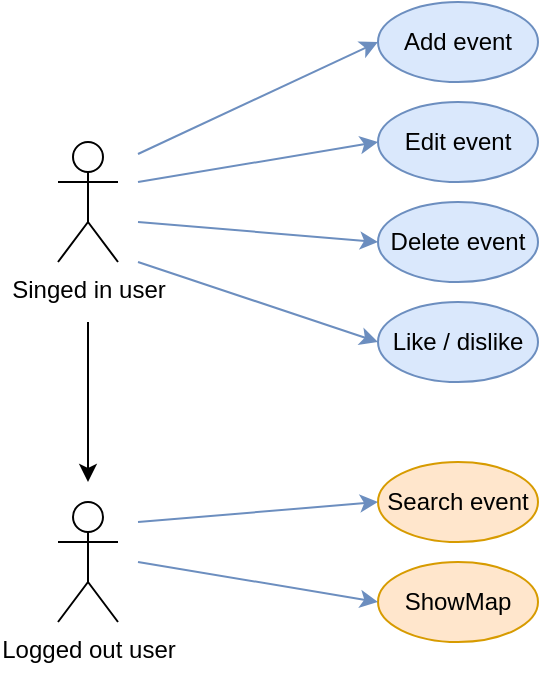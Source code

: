 <mxfile version="15.5.9" type="github" pages="2">
  <diagram id="m8XhNxMWrgDJ4stvCjAX" name="use-case">
    <mxGraphModel dx="984" dy="514" grid="1" gridSize="10" guides="1" tooltips="1" connect="1" arrows="1" fold="1" page="1" pageScale="1" pageWidth="850" pageHeight="1100" math="0" shadow="0">
      <root>
        <mxCell id="0" />
        <mxCell id="1" parent="0" />
        <mxCell id="0pTpCMwr0EJ1Mz7FB5u8-6" style="orthogonalLoop=1;jettySize=auto;html=1;entryX=0;entryY=0.5;entryDx=0;entryDy=0;startArrow=none;startFill=0;fillColor=#dae8fc;strokeColor=#6c8ebf;" parent="1" target="QFOpvY3J-UbG0gVu2s_h-9" edge="1">
          <mxGeometry relative="1" as="geometry">
            <mxPoint x="80" y="136" as="sourcePoint" />
          </mxGeometry>
        </mxCell>
        <mxCell id="0pTpCMwr0EJ1Mz7FB5u8-14" style="orthogonalLoop=1;jettySize=auto;html=1;entryX=0;entryY=0.5;entryDx=0;entryDy=0;fillColor=#dae8fc;strokeColor=#6c8ebf;" parent="1" target="QFOpvY3J-UbG0gVu2s_h-10" edge="1">
          <mxGeometry relative="1" as="geometry">
            <mxPoint x="80" y="170" as="sourcePoint" />
          </mxGeometry>
        </mxCell>
        <mxCell id="0pTpCMwr0EJ1Mz7FB5u8-16" style="orthogonalLoop=1;jettySize=auto;html=1;entryX=0;entryY=0.5;entryDx=0;entryDy=0;fillColor=#dae8fc;strokeColor=#6c8ebf;" parent="1" target="QFOpvY3J-UbG0gVu2s_h-13" edge="1">
          <mxGeometry relative="1" as="geometry">
            <mxPoint x="80" y="190" as="sourcePoint" />
          </mxGeometry>
        </mxCell>
        <mxCell id="0pTpCMwr0EJ1Mz7FB5u8-18" style="edgeStyle=orthogonalEdgeStyle;curved=1;orthogonalLoop=1;jettySize=auto;html=1;" parent="1" edge="1">
          <mxGeometry relative="1" as="geometry">
            <mxPoint x="55" y="300" as="targetPoint" />
            <mxPoint x="55" y="220" as="sourcePoint" />
          </mxGeometry>
        </mxCell>
        <mxCell id="OleBXTcr5qH_szR6h-Fd-1" value="&lt;div&gt;Singed in user&lt;/div&gt;&lt;div&gt;&lt;br&gt;&lt;/div&gt;" style="shape=umlActor;verticalLabelPosition=bottom;verticalAlign=top;html=1;outlineConnect=0;" parent="1" vertex="1">
          <mxGeometry x="40" y="130" width="30" height="60" as="geometry" />
        </mxCell>
        <mxCell id="QFOpvY3J-UbG0gVu2s_h-1" value="&lt;div&gt;Logged out user&lt;/div&gt;&lt;div&gt;&lt;br&gt;&lt;/div&gt;" style="shape=umlActor;verticalLabelPosition=bottom;verticalAlign=top;html=1;outlineConnect=0;" parent="1" vertex="1">
          <mxGeometry x="40" y="310" width="30" height="60" as="geometry" />
        </mxCell>
        <mxCell id="QFOpvY3J-UbG0gVu2s_h-9" value="&lt;div&gt;Add event&lt;/div&gt;" style="ellipse;whiteSpace=wrap;html=1;fillColor=#dae8fc;strokeColor=#6c8ebf;" parent="1" vertex="1">
          <mxGeometry x="200" y="60" width="80" height="40" as="geometry" />
        </mxCell>
        <mxCell id="QFOpvY3J-UbG0gVu2s_h-10" value="&lt;div&gt;Delete event&lt;/div&gt;" style="ellipse;whiteSpace=wrap;html=1;fillColor=#dae8fc;strokeColor=#6c8ebf;" parent="1" vertex="1">
          <mxGeometry x="200" y="160" width="80" height="40" as="geometry" />
        </mxCell>
        <mxCell id="QFOpvY3J-UbG0gVu2s_h-11" value="&lt;div&gt;Search event&lt;/div&gt;" style="ellipse;whiteSpace=wrap;html=1;fillColor=#ffe6cc;strokeColor=#d79b00;" parent="1" vertex="1">
          <mxGeometry x="200" y="290" width="80" height="40" as="geometry" />
        </mxCell>
        <mxCell id="QFOpvY3J-UbG0gVu2s_h-12" value="&lt;div&gt;Edit event&lt;/div&gt;" style="ellipse;whiteSpace=wrap;html=1;fillColor=#dae8fc;strokeColor=#6c8ebf;" parent="1" vertex="1">
          <mxGeometry x="200" y="110" width="80" height="40" as="geometry" />
        </mxCell>
        <mxCell id="QFOpvY3J-UbG0gVu2s_h-13" value="&lt;div&gt;Like / dislike&lt;/div&gt;" style="ellipse;whiteSpace=wrap;html=1;fillColor=#dae8fc;strokeColor=#6c8ebf;" parent="1" vertex="1">
          <mxGeometry x="200" y="210" width="80" height="40" as="geometry" />
        </mxCell>
        <mxCell id="0pTpCMwr0EJ1Mz7FB5u8-12" style="orthogonalLoop=1;jettySize=auto;html=1;entryX=0;entryY=0.5;entryDx=0;entryDy=0;fillColor=#dae8fc;strokeColor=#6c8ebf;" parent="1" target="QFOpvY3J-UbG0gVu2s_h-12" edge="1">
          <mxGeometry relative="1" as="geometry">
            <mxPoint x="80" y="150" as="sourcePoint" />
            <mxPoint x="210" y="90" as="targetPoint" />
          </mxGeometry>
        </mxCell>
        <mxCell id="maDFNWeshWFCHl3qlTZT-2" value="&lt;div&gt;ShowMap&lt;/div&gt;" style="ellipse;whiteSpace=wrap;html=1;fillColor=#ffe6cc;strokeColor=#d79b00;" vertex="1" parent="1">
          <mxGeometry x="200" y="340" width="80" height="40" as="geometry" />
        </mxCell>
        <mxCell id="maDFNWeshWFCHl3qlTZT-3" style="orthogonalLoop=1;jettySize=auto;html=1;entryX=0;entryY=0.5;entryDx=0;entryDy=0;fillColor=#dae8fc;strokeColor=#6c8ebf;" edge="1" parent="1" target="QFOpvY3J-UbG0gVu2s_h-11">
          <mxGeometry relative="1" as="geometry">
            <mxPoint x="80" y="320" as="sourcePoint" />
            <mxPoint x="210" y="240" as="targetPoint" />
          </mxGeometry>
        </mxCell>
        <mxCell id="maDFNWeshWFCHl3qlTZT-4" style="orthogonalLoop=1;jettySize=auto;html=1;entryX=0;entryY=0.5;entryDx=0;entryDy=0;fillColor=#dae8fc;strokeColor=#6c8ebf;" edge="1" parent="1" target="maDFNWeshWFCHl3qlTZT-2">
          <mxGeometry relative="1" as="geometry">
            <mxPoint x="80" y="340" as="sourcePoint" />
            <mxPoint x="210" y="320" as="targetPoint" />
          </mxGeometry>
        </mxCell>
      </root>
    </mxGraphModel>
  </diagram>
  <diagram id="e0evy1iV3kw7yJruwpwe" name="er">
    <mxGraphModel dx="1425" dy="744" grid="1" gridSize="10" guides="1" tooltips="1" connect="1" arrows="1" fold="1" page="1" pageScale="1" pageWidth="850" pageHeight="1100" math="0" shadow="0">
      <root>
        <mxCell id="SqJB9vy7WUxSTLs6O36d-0" />
        <mxCell id="SqJB9vy7WUxSTLs6O36d-1" parent="SqJB9vy7WUxSTLs6O36d-0" />
        <mxCell id="2iav0OfDXhdnia9rXqmT-2" style="edgeStyle=orthogonalEdgeStyle;rounded=0;orthogonalLoop=1;jettySize=auto;html=1;endArrow=none;endFill=0;" parent="SqJB9vy7WUxSTLs6O36d-1" source="SqJB9vy7WUxSTLs6O36d-11" edge="1">
          <mxGeometry relative="1" as="geometry">
            <mxPoint x="160" y="203" as="targetPoint" />
            <Array as="points">
              <mxPoint x="160" y="203" />
            </Array>
          </mxGeometry>
        </mxCell>
        <mxCell id="SqJB9vy7WUxSTLs6O36d-3" value="Event" style="swimlane;fontStyle=0;childLayout=stackLayout;horizontal=1;startSize=26;fillColor=#d5e8d4;horizontalStack=0;resizeParent=1;resizeParentMax=0;resizeLast=0;collapsible=1;marginBottom=0;strokeColor=#82b366;" parent="SqJB9vy7WUxSTLs6O36d-1" vertex="1">
          <mxGeometry x="100" y="70" width="140" height="140" as="geometry" />
        </mxCell>
        <mxCell id="SqJB9vy7WUxSTLs6O36d-4" value="ID   &#xa;&#xa;" style="text;strokeColor=#82b366;fillColor=#d5e8d4;align=left;verticalAlign=top;spacingLeft=4;spacingRight=4;overflow=hidden;rotatable=0;points=[[0,0.5],[1,0.5]];portConstraint=eastwest;" parent="SqJB9vy7WUxSTLs6O36d-3" vertex="1">
          <mxGeometry y="26" width="140" height="26" as="geometry" />
        </mxCell>
        <mxCell id="SqJB9vy7WUxSTLs6O36d-6" value="From&#xa;&#xa;To&#xa;&#xa;About&#xa;" style="text;strokeColor=#82b366;fillColor=#d5e8d4;align=left;verticalAlign=top;spacingLeft=4;spacingRight=4;overflow=hidden;rotatable=0;points=[[0,0.5],[1,0.5]];portConstraint=eastwest;" parent="SqJB9vy7WUxSTLs6O36d-3" vertex="1">
          <mxGeometry y="52" width="140" height="88" as="geometry" />
        </mxCell>
        <mxCell id="SqJB9vy7WUxSTLs6O36d-7" value="Pub" style="swimlane;fontStyle=0;childLayout=stackLayout;horizontal=1;startSize=26;fillColor=#fff2cc;horizontalStack=0;resizeParent=1;resizeParentMax=0;resizeLast=0;collapsible=1;marginBottom=0;strokeColor=#d6b656;" parent="SqJB9vy7WUxSTLs6O36d-1" vertex="1">
          <mxGeometry x="470" y="70" width="140" height="200" as="geometry" />
        </mxCell>
        <mxCell id="SqJB9vy7WUxSTLs6O36d-8" value="ID&#xa;" style="text;strokeColor=#d6b656;fillColor=#fff2cc;align=left;verticalAlign=top;spacingLeft=4;spacingRight=4;overflow=hidden;rotatable=0;points=[[0,0.5],[1,0.5]];portConstraint=eastwest;" parent="SqJB9vy7WUxSTLs6O36d-7" vertex="1">
          <mxGeometry y="26" width="140" height="26" as="geometry" />
        </mxCell>
        <mxCell id="SqJB9vy7WUxSTLs6O36d-10" value="Name&#xa;&#xa;Google_ID&#xa;&#xa;City&#xa;&#xa;Street&#xa;&#xa;Street number&#xa;" style="text;strokeColor=#d6b656;fillColor=#fff2cc;align=left;verticalAlign=top;spacingLeft=4;spacingRight=4;overflow=hidden;rotatable=0;points=[[0,0.5],[1,0.5]];portConstraint=eastwest;" parent="SqJB9vy7WUxSTLs6O36d-7" vertex="1">
          <mxGeometry y="52" width="140" height="148" as="geometry" />
        </mxCell>
        <object label="User" Karma="" id="SqJB9vy7WUxSTLs6O36d-11">
          <mxCell style="swimlane;fontStyle=0;childLayout=stackLayout;horizontal=1;startSize=26;fillColor=#dae8fc;horizontalStack=0;resizeParent=1;resizeParentMax=0;resizeLast=0;collapsible=1;marginBottom=0;strokeColor=#6c8ebf;" parent="SqJB9vy7WUxSTLs6O36d-1" vertex="1">
            <mxGeometry x="70" y="320" width="210" height="140" as="geometry" />
          </mxCell>
        </object>
        <mxCell id="SqJB9vy7WUxSTLs6O36d-12" value="ID  &#xa;    &#xa;" style="text;strokeColor=#6c8ebf;fillColor=#dae8fc;align=left;verticalAlign=top;spacingLeft=4;spacingRight=4;overflow=hidden;rotatable=0;points=[[0,0.5],[1,0.5]];portConstraint=eastwest;fontStyle=0" parent="SqJB9vy7WUxSTLs6O36d-11" vertex="1">
          <mxGeometry y="26" width="210" height="26" as="geometry" />
        </mxCell>
        <mxCell id="SqJB9vy7WUxSTLs6O36d-14" value="Email&#xa;&#xa;Password&#xa;&#xa;Karma&#xa;&#xa;&#xa;" style="text;strokeColor=#6c8ebf;fillColor=#dae8fc;align=left;verticalAlign=top;spacingLeft=4;spacingRight=4;overflow=hidden;rotatable=0;points=[[0,0.5],[1,0.5]];portConstraint=eastwest;" parent="SqJB9vy7WUxSTLs6O36d-11" vertex="1">
          <mxGeometry y="52" width="210" height="88" as="geometry" />
        </mxCell>
        <mxCell id="SqJB9vy7WUxSTLs6O36d-15" style="edgeStyle=orthogonalEdgeStyle;rounded=0;orthogonalLoop=1;jettySize=auto;html=1;exitX=1;exitY=0.5;exitDx=0;exitDy=0;entryX=0;entryY=0.5;entryDx=0;entryDy=0;endArrow=none;endFill=0;" parent="SqJB9vy7WUxSTLs6O36d-1" source="SqJB9vy7WUxSTLs6O36d-4" target="SqJB9vy7WUxSTLs6O36d-8" edge="1">
          <mxGeometry relative="1" as="geometry" />
        </mxCell>
        <mxCell id="SqJB9vy7WUxSTLs6O36d-16" value="1:n" style="text;html=1;align=center;verticalAlign=middle;resizable=0;points=[];autosize=1;" parent="SqJB9vy7WUxSTLs6O36d-1" vertex="1">
          <mxGeometry x="240" y="90" width="30" height="20" as="geometry" />
        </mxCell>
        <mxCell id="SqJB9vy7WUxSTLs6O36d-17" value="1:n" style="text;html=1;align=center;verticalAlign=middle;resizable=0;points=[];autosize=1;strokeColor=none;fillColor=none;" parent="SqJB9vy7WUxSTLs6O36d-1" vertex="1">
          <mxGeometry x="440" y="90" width="30" height="20" as="geometry" />
        </mxCell>
        <mxCell id="2iav0OfDXhdnia9rXqmT-7" style="edgeStyle=orthogonalEdgeStyle;rounded=0;orthogonalLoop=1;jettySize=auto;html=1;endArrow=none;endFill=0;" parent="SqJB9vy7WUxSTLs6O36d-1" source="2iav0OfDXhdnia9rXqmT-3" edge="1">
          <mxGeometry relative="1" as="geometry">
            <mxPoint x="160" y="260" as="targetPoint" />
          </mxGeometry>
        </mxCell>
        <mxCell id="2iav0OfDXhdnia9rXqmT-3" value="Rated" style="swimlane;fontStyle=0;childLayout=stackLayout;horizontal=1;startSize=30;horizontalStack=0;resizeParent=1;resizeParentMax=0;resizeLast=0;collapsible=1;marginBottom=0;fillColor=#dae8fc;strokeColor=#6c8ebf;" parent="SqJB9vy7WUxSTLs6O36d-1" vertex="1">
          <mxGeometry x="270" y="230" width="140" height="60" as="geometry" />
        </mxCell>
        <mxCell id="2iav0OfDXhdnia9rXqmT-4" value="Value" style="text;strokeColor=#6c8ebf;fillColor=#dae8fc;align=left;verticalAlign=middle;spacingLeft=4;spacingRight=4;overflow=hidden;points=[[0,0.5],[1,0.5]];portConstraint=eastwest;rotatable=0;" parent="2iav0OfDXhdnia9rXqmT-3" vertex="1">
          <mxGeometry y="30" width="140" height="30" as="geometry" />
        </mxCell>
        <mxCell id="2iav0OfDXhdnia9rXqmT-8" value="n" style="text;html=1;align=center;verticalAlign=middle;resizable=0;points=[];autosize=1;" parent="SqJB9vy7WUxSTLs6O36d-1" vertex="1">
          <mxGeometry x="160" y="210" width="20" height="20" as="geometry" />
        </mxCell>
        <mxCell id="2iav0OfDXhdnia9rXqmT-9" value="n" style="text;html=1;align=center;verticalAlign=middle;resizable=0;points=[];autosize=1;strokeColor=none;fillColor=none;" parent="SqJB9vy7WUxSTLs6O36d-1" vertex="1">
          <mxGeometry x="160" y="300" width="20" height="20" as="geometry" />
        </mxCell>
      </root>
    </mxGraphModel>
  </diagram>
</mxfile>

